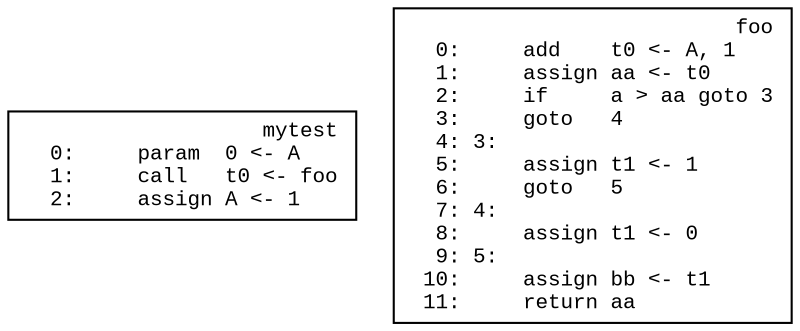 digraph IR {
  graph [fontname="Times New Roman",fontsize=10];
  node  [fontname="Courier New",fontsize=10];
  edge  [fontname="Times New Roman",fontsize=10];

  // scope 'mytest'
  mytest_cb [label="mytest\r  0:     param  0 <- A\l  1:     call   t0 <- foo\l  2:     assign A <- 1\l",shape=box]
  // scope 'foo'
  foo_cb [label="foo\r  0:     add    t0 <- A, 1\l  1:     assign aa <- t0\l  2:     if     a > aa goto 3\l  3:     goto   4\l  4: 3:\l  5:     assign t1 <- 1\l  6:     goto   5\l  7: 4:\l  8:     assign t1 <- 0\l  9: 5:\l 10:     assign bb <- t1\l 11:     return aa\l",shape=box]
}

